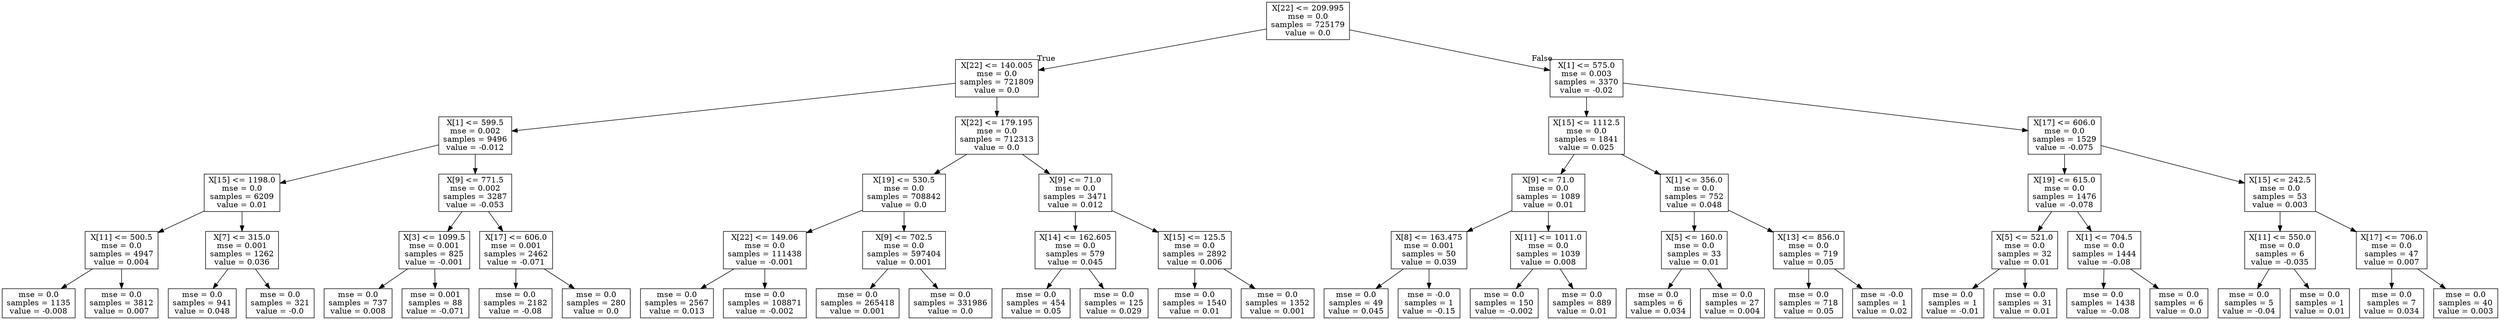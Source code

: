 digraph Tree {
node [shape=box] ;
0 [label="X[22] <= 209.995\nmse = 0.0\nsamples = 725179\nvalue = 0.0"] ;
1 [label="X[22] <= 140.005\nmse = 0.0\nsamples = 721809\nvalue = 0.0"] ;
0 -> 1 [labeldistance=2.5, labelangle=45, headlabel="True"] ;
2 [label="X[1] <= 599.5\nmse = 0.002\nsamples = 9496\nvalue = -0.012"] ;
1 -> 2 ;
3 [label="X[15] <= 1198.0\nmse = 0.0\nsamples = 6209\nvalue = 0.01"] ;
2 -> 3 ;
4 [label="X[11] <= 500.5\nmse = 0.0\nsamples = 4947\nvalue = 0.004"] ;
3 -> 4 ;
5 [label="mse = 0.0\nsamples = 1135\nvalue = -0.008"] ;
4 -> 5 ;
6 [label="mse = 0.0\nsamples = 3812\nvalue = 0.007"] ;
4 -> 6 ;
7 [label="X[7] <= 315.0\nmse = 0.001\nsamples = 1262\nvalue = 0.036"] ;
3 -> 7 ;
8 [label="mse = 0.0\nsamples = 941\nvalue = 0.048"] ;
7 -> 8 ;
9 [label="mse = 0.0\nsamples = 321\nvalue = -0.0"] ;
7 -> 9 ;
10 [label="X[9] <= 771.5\nmse = 0.002\nsamples = 3287\nvalue = -0.053"] ;
2 -> 10 ;
11 [label="X[3] <= 1099.5\nmse = 0.001\nsamples = 825\nvalue = -0.001"] ;
10 -> 11 ;
12 [label="mse = 0.0\nsamples = 737\nvalue = 0.008"] ;
11 -> 12 ;
13 [label="mse = 0.001\nsamples = 88\nvalue = -0.071"] ;
11 -> 13 ;
14 [label="X[17] <= 606.0\nmse = 0.001\nsamples = 2462\nvalue = -0.071"] ;
10 -> 14 ;
15 [label="mse = 0.0\nsamples = 2182\nvalue = -0.08"] ;
14 -> 15 ;
16 [label="mse = 0.0\nsamples = 280\nvalue = 0.0"] ;
14 -> 16 ;
17 [label="X[22] <= 179.195\nmse = 0.0\nsamples = 712313\nvalue = 0.0"] ;
1 -> 17 ;
18 [label="X[19] <= 530.5\nmse = 0.0\nsamples = 708842\nvalue = 0.0"] ;
17 -> 18 ;
19 [label="X[22] <= 149.06\nmse = 0.0\nsamples = 111438\nvalue = -0.001"] ;
18 -> 19 ;
20 [label="mse = 0.0\nsamples = 2567\nvalue = 0.013"] ;
19 -> 20 ;
21 [label="mse = 0.0\nsamples = 108871\nvalue = -0.002"] ;
19 -> 21 ;
22 [label="X[9] <= 702.5\nmse = 0.0\nsamples = 597404\nvalue = 0.001"] ;
18 -> 22 ;
23 [label="mse = 0.0\nsamples = 265418\nvalue = 0.001"] ;
22 -> 23 ;
24 [label="mse = 0.0\nsamples = 331986\nvalue = 0.0"] ;
22 -> 24 ;
25 [label="X[9] <= 71.0\nmse = 0.0\nsamples = 3471\nvalue = 0.012"] ;
17 -> 25 ;
26 [label="X[14] <= 162.605\nmse = 0.0\nsamples = 579\nvalue = 0.045"] ;
25 -> 26 ;
27 [label="mse = 0.0\nsamples = 454\nvalue = 0.05"] ;
26 -> 27 ;
28 [label="mse = 0.0\nsamples = 125\nvalue = 0.029"] ;
26 -> 28 ;
29 [label="X[15] <= 125.5\nmse = 0.0\nsamples = 2892\nvalue = 0.006"] ;
25 -> 29 ;
30 [label="mse = 0.0\nsamples = 1540\nvalue = 0.01"] ;
29 -> 30 ;
31 [label="mse = 0.0\nsamples = 1352\nvalue = 0.001"] ;
29 -> 31 ;
32 [label="X[1] <= 575.0\nmse = 0.003\nsamples = 3370\nvalue = -0.02"] ;
0 -> 32 [labeldistance=2.5, labelangle=-45, headlabel="False"] ;
33 [label="X[15] <= 1112.5\nmse = 0.0\nsamples = 1841\nvalue = 0.025"] ;
32 -> 33 ;
34 [label="X[9] <= 71.0\nmse = 0.0\nsamples = 1089\nvalue = 0.01"] ;
33 -> 34 ;
35 [label="X[8] <= 163.475\nmse = 0.001\nsamples = 50\nvalue = 0.039"] ;
34 -> 35 ;
36 [label="mse = 0.0\nsamples = 49\nvalue = 0.045"] ;
35 -> 36 ;
37 [label="mse = -0.0\nsamples = 1\nvalue = -0.15"] ;
35 -> 37 ;
38 [label="X[11] <= 1011.0\nmse = 0.0\nsamples = 1039\nvalue = 0.008"] ;
34 -> 38 ;
39 [label="mse = 0.0\nsamples = 150\nvalue = -0.002"] ;
38 -> 39 ;
40 [label="mse = 0.0\nsamples = 889\nvalue = 0.01"] ;
38 -> 40 ;
41 [label="X[1] <= 356.0\nmse = 0.0\nsamples = 752\nvalue = 0.048"] ;
33 -> 41 ;
42 [label="X[5] <= 160.0\nmse = 0.0\nsamples = 33\nvalue = 0.01"] ;
41 -> 42 ;
43 [label="mse = 0.0\nsamples = 6\nvalue = 0.034"] ;
42 -> 43 ;
44 [label="mse = 0.0\nsamples = 27\nvalue = 0.004"] ;
42 -> 44 ;
45 [label="X[13] <= 856.0\nmse = 0.0\nsamples = 719\nvalue = 0.05"] ;
41 -> 45 ;
46 [label="mse = 0.0\nsamples = 718\nvalue = 0.05"] ;
45 -> 46 ;
47 [label="mse = -0.0\nsamples = 1\nvalue = 0.02"] ;
45 -> 47 ;
48 [label="X[17] <= 606.0\nmse = 0.0\nsamples = 1529\nvalue = -0.075"] ;
32 -> 48 ;
49 [label="X[19] <= 615.0\nmse = 0.0\nsamples = 1476\nvalue = -0.078"] ;
48 -> 49 ;
50 [label="X[5] <= 521.0\nmse = 0.0\nsamples = 32\nvalue = 0.01"] ;
49 -> 50 ;
51 [label="mse = 0.0\nsamples = 1\nvalue = -0.01"] ;
50 -> 51 ;
52 [label="mse = 0.0\nsamples = 31\nvalue = 0.01"] ;
50 -> 52 ;
53 [label="X[1] <= 704.5\nmse = 0.0\nsamples = 1444\nvalue = -0.08"] ;
49 -> 53 ;
54 [label="mse = 0.0\nsamples = 1438\nvalue = -0.08"] ;
53 -> 54 ;
55 [label="mse = 0.0\nsamples = 6\nvalue = 0.0"] ;
53 -> 55 ;
56 [label="X[15] <= 242.5\nmse = 0.0\nsamples = 53\nvalue = 0.003"] ;
48 -> 56 ;
57 [label="X[11] <= 550.0\nmse = 0.0\nsamples = 6\nvalue = -0.035"] ;
56 -> 57 ;
58 [label="mse = 0.0\nsamples = 5\nvalue = -0.04"] ;
57 -> 58 ;
59 [label="mse = 0.0\nsamples = 1\nvalue = 0.01"] ;
57 -> 59 ;
60 [label="X[17] <= 706.0\nmse = 0.0\nsamples = 47\nvalue = 0.007"] ;
56 -> 60 ;
61 [label="mse = 0.0\nsamples = 7\nvalue = 0.034"] ;
60 -> 61 ;
62 [label="mse = 0.0\nsamples = 40\nvalue = 0.003"] ;
60 -> 62 ;
}